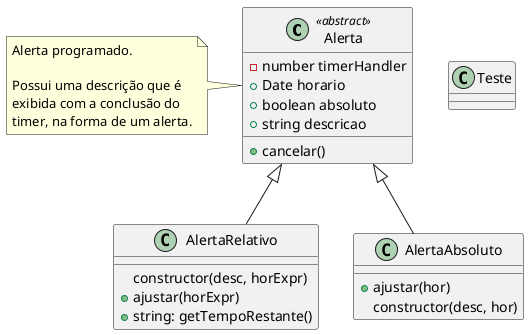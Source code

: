 @startuml "Classes"

top to bottom direction

class Alerta <<abstract>> {
  - number timerHandler
  + Date horario
  + boolean absoluto
  + string descricao
  + cancelar()
}
note left of Alerta : Alerta programado.\n\nPossui uma descrição que é\nexibida com a conclusão do\ntimer, na forma de um alerta.

class AlertaRelativo {
  constructor(desc, horExpr)
  + ajustar(horExpr)
  + string: getTempoRestante()
}

class AlertaAbsoluto {
  + ajustar(hor)
  constructor(desc, hor)
}

class Teste {
}

Alerta <|-- AlertaRelativo
Alerta <|-- AlertaAbsoluto

@enduml

